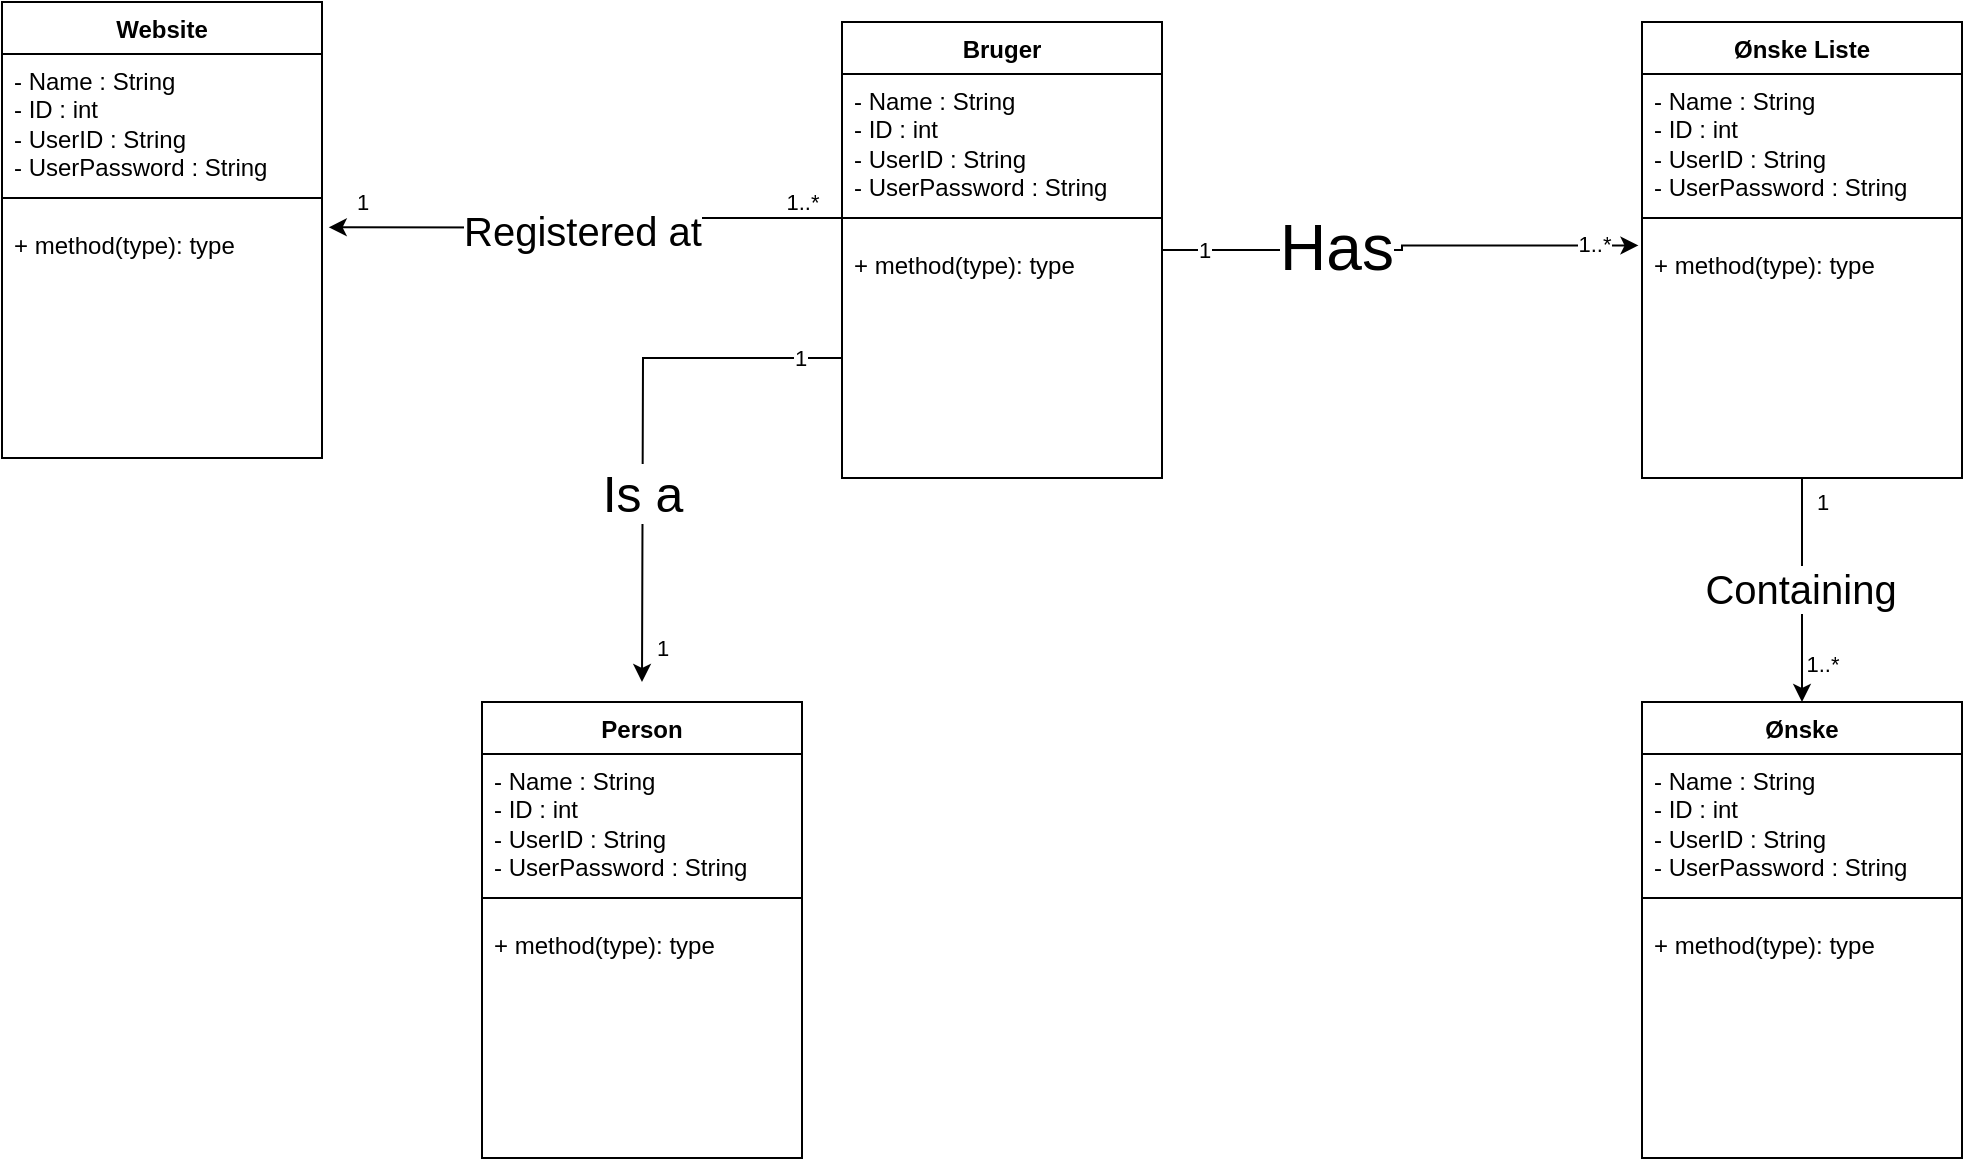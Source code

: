 <mxfile version="26.1.2">
  <diagram name="Page-1" id="8RiJp-hJh4GdUlBX8bcH">
    <mxGraphModel dx="2336" dy="813" grid="1" gridSize="10" guides="1" tooltips="1" connect="1" arrows="1" fold="1" page="1" pageScale="1" pageWidth="827" pageHeight="1169" math="0" shadow="0">
      <root>
        <mxCell id="0" />
        <mxCell id="1" parent="0" />
        <mxCell id="1Ee29xCgFdi1v9QcK5ku-13" style="edgeStyle=orthogonalEdgeStyle;rounded=0;orthogonalLoop=1;jettySize=auto;html=1;entryX=-0.011;entryY=0.031;entryDx=0;entryDy=0;entryPerimeter=0;" edge="1" parent="1" source="1Ee29xCgFdi1v9QcK5ku-1" target="1Ee29xCgFdi1v9QcK5ku-12">
          <mxGeometry relative="1" as="geometry" />
        </mxCell>
        <mxCell id="1Ee29xCgFdi1v9QcK5ku-14" value="&lt;font style=&quot;font-size: 32px;&quot;&gt;Has&lt;/font&gt;" style="edgeLabel;html=1;align=center;verticalAlign=middle;resizable=0;points=[];" vertex="1" connectable="0" parent="1Ee29xCgFdi1v9QcK5ku-13">
          <mxGeometry x="-0.277" y="1" relative="1" as="geometry">
            <mxPoint as="offset" />
          </mxGeometry>
        </mxCell>
        <mxCell id="1Ee29xCgFdi1v9QcK5ku-36" value="1" style="edgeLabel;html=1;align=center;verticalAlign=middle;resizable=0;points=[];" vertex="1" connectable="0" parent="1Ee29xCgFdi1v9QcK5ku-13">
          <mxGeometry x="-0.825" relative="1" as="geometry">
            <mxPoint as="offset" />
          </mxGeometry>
        </mxCell>
        <mxCell id="1Ee29xCgFdi1v9QcK5ku-37" value="1..*" style="edgeLabel;html=1;align=center;verticalAlign=middle;resizable=0;points=[];" vertex="1" connectable="0" parent="1Ee29xCgFdi1v9QcK5ku-13">
          <mxGeometry x="0.815" y="1" relative="1" as="geometry">
            <mxPoint as="offset" />
          </mxGeometry>
        </mxCell>
        <mxCell id="1Ee29xCgFdi1v9QcK5ku-1" value="Bruger" style="swimlane;fontStyle=1;align=center;verticalAlign=top;childLayout=stackLayout;horizontal=1;startSize=26;horizontalStack=0;resizeParent=1;resizeParentMax=0;resizeLast=0;collapsible=1;marginBottom=0;whiteSpace=wrap;html=1;" vertex="1" parent="1">
          <mxGeometry x="160" y="90" width="160" height="228" as="geometry" />
        </mxCell>
        <mxCell id="1Ee29xCgFdi1v9QcK5ku-2" value="- Name : String&lt;div&gt;- ID : int&lt;/div&gt;&lt;div&gt;- UserID : String&lt;/div&gt;&lt;div&gt;- UserPassword : String&lt;/div&gt;" style="text;strokeColor=none;fillColor=none;align=left;verticalAlign=top;spacingLeft=4;spacingRight=4;overflow=hidden;rotatable=0;points=[[0,0.5],[1,0.5]];portConstraint=eastwest;whiteSpace=wrap;html=1;" vertex="1" parent="1Ee29xCgFdi1v9QcK5ku-1">
          <mxGeometry y="26" width="160" height="62" as="geometry" />
        </mxCell>
        <mxCell id="1Ee29xCgFdi1v9QcK5ku-3" value="" style="line;strokeWidth=1;fillColor=none;align=left;verticalAlign=middle;spacingTop=-1;spacingLeft=3;spacingRight=3;rotatable=0;labelPosition=right;points=[];portConstraint=eastwest;strokeColor=inherit;" vertex="1" parent="1Ee29xCgFdi1v9QcK5ku-1">
          <mxGeometry y="88" width="160" height="20" as="geometry" />
        </mxCell>
        <mxCell id="1Ee29xCgFdi1v9QcK5ku-4" value="+ method(type): type" style="text;strokeColor=none;fillColor=none;align=left;verticalAlign=top;spacingLeft=4;spacingRight=4;overflow=hidden;rotatable=0;points=[[0,0.5],[1,0.5]];portConstraint=eastwest;whiteSpace=wrap;html=1;" vertex="1" parent="1Ee29xCgFdi1v9QcK5ku-1">
          <mxGeometry y="108" width="160" height="120" as="geometry" />
        </mxCell>
        <mxCell id="1Ee29xCgFdi1v9QcK5ku-5" value="Ønske" style="swimlane;fontStyle=1;align=center;verticalAlign=top;childLayout=stackLayout;horizontal=1;startSize=26;horizontalStack=0;resizeParent=1;resizeParentMax=0;resizeLast=0;collapsible=1;marginBottom=0;whiteSpace=wrap;html=1;" vertex="1" parent="1">
          <mxGeometry x="560" y="430" width="160" height="228" as="geometry" />
        </mxCell>
        <mxCell id="1Ee29xCgFdi1v9QcK5ku-6" value="- Name : String&lt;div&gt;- ID : int&lt;/div&gt;&lt;div&gt;- UserID : String&lt;/div&gt;&lt;div&gt;- UserPassword : String&lt;/div&gt;" style="text;strokeColor=none;fillColor=none;align=left;verticalAlign=top;spacingLeft=4;spacingRight=4;overflow=hidden;rotatable=0;points=[[0,0.5],[1,0.5]];portConstraint=eastwest;whiteSpace=wrap;html=1;" vertex="1" parent="1Ee29xCgFdi1v9QcK5ku-5">
          <mxGeometry y="26" width="160" height="62" as="geometry" />
        </mxCell>
        <mxCell id="1Ee29xCgFdi1v9QcK5ku-7" value="" style="line;strokeWidth=1;fillColor=none;align=left;verticalAlign=middle;spacingTop=-1;spacingLeft=3;spacingRight=3;rotatable=0;labelPosition=right;points=[];portConstraint=eastwest;strokeColor=inherit;" vertex="1" parent="1Ee29xCgFdi1v9QcK5ku-5">
          <mxGeometry y="88" width="160" height="20" as="geometry" />
        </mxCell>
        <mxCell id="1Ee29xCgFdi1v9QcK5ku-8" value="+ method(type): type" style="text;strokeColor=none;fillColor=none;align=left;verticalAlign=top;spacingLeft=4;spacingRight=4;overflow=hidden;rotatable=0;points=[[0,0.5],[1,0.5]];portConstraint=eastwest;whiteSpace=wrap;html=1;" vertex="1" parent="1Ee29xCgFdi1v9QcK5ku-5">
          <mxGeometry y="108" width="160" height="120" as="geometry" />
        </mxCell>
        <mxCell id="1Ee29xCgFdi1v9QcK5ku-15" style="edgeStyle=orthogonalEdgeStyle;rounded=0;orthogonalLoop=1;jettySize=auto;html=1;entryX=0.5;entryY=0;entryDx=0;entryDy=0;" edge="1" parent="1" source="1Ee29xCgFdi1v9QcK5ku-9" target="1Ee29xCgFdi1v9QcK5ku-5">
          <mxGeometry relative="1" as="geometry" />
        </mxCell>
        <mxCell id="1Ee29xCgFdi1v9QcK5ku-16" value="&lt;font style=&quot;font-size: 20px;&quot;&gt;Containing&lt;/font&gt;" style="edgeLabel;html=1;align=center;verticalAlign=middle;resizable=0;points=[];" vertex="1" connectable="0" parent="1Ee29xCgFdi1v9QcK5ku-15">
          <mxGeometry x="-0.032" y="-1" relative="1" as="geometry">
            <mxPoint y="1" as="offset" />
          </mxGeometry>
        </mxCell>
        <mxCell id="1Ee29xCgFdi1v9QcK5ku-38" value="1" style="edgeLabel;html=1;align=center;verticalAlign=middle;resizable=0;points=[];" vertex="1" connectable="0" parent="1Ee29xCgFdi1v9QcK5ku-15">
          <mxGeometry x="-0.875" relative="1" as="geometry">
            <mxPoint x="10" y="5" as="offset" />
          </mxGeometry>
        </mxCell>
        <mxCell id="1Ee29xCgFdi1v9QcK5ku-40" value="1..*" style="edgeLabel;html=1;align=center;verticalAlign=middle;resizable=0;points=[];" vertex="1" connectable="0" parent="1Ee29xCgFdi1v9QcK5ku-15">
          <mxGeometry x="0.652" relative="1" as="geometry">
            <mxPoint x="10" as="offset" />
          </mxGeometry>
        </mxCell>
        <mxCell id="1Ee29xCgFdi1v9QcK5ku-9" value="Ønske Liste" style="swimlane;fontStyle=1;align=center;verticalAlign=top;childLayout=stackLayout;horizontal=1;startSize=26;horizontalStack=0;resizeParent=1;resizeParentMax=0;resizeLast=0;collapsible=1;marginBottom=0;whiteSpace=wrap;html=1;" vertex="1" parent="1">
          <mxGeometry x="560" y="90" width="160" height="228" as="geometry" />
        </mxCell>
        <mxCell id="1Ee29xCgFdi1v9QcK5ku-10" value="- Name : String&lt;div&gt;- ID : int&lt;/div&gt;&lt;div&gt;- UserID : String&lt;/div&gt;&lt;div&gt;- UserPassword : String&lt;/div&gt;" style="text;strokeColor=none;fillColor=none;align=left;verticalAlign=top;spacingLeft=4;spacingRight=4;overflow=hidden;rotatable=0;points=[[0,0.5],[1,0.5]];portConstraint=eastwest;whiteSpace=wrap;html=1;" vertex="1" parent="1Ee29xCgFdi1v9QcK5ku-9">
          <mxGeometry y="26" width="160" height="62" as="geometry" />
        </mxCell>
        <mxCell id="1Ee29xCgFdi1v9QcK5ku-11" value="" style="line;strokeWidth=1;fillColor=none;align=left;verticalAlign=middle;spacingTop=-1;spacingLeft=3;spacingRight=3;rotatable=0;labelPosition=right;points=[];portConstraint=eastwest;strokeColor=inherit;" vertex="1" parent="1Ee29xCgFdi1v9QcK5ku-9">
          <mxGeometry y="88" width="160" height="20" as="geometry" />
        </mxCell>
        <mxCell id="1Ee29xCgFdi1v9QcK5ku-12" value="+ method(type): type" style="text;strokeColor=none;fillColor=none;align=left;verticalAlign=top;spacingLeft=4;spacingRight=4;overflow=hidden;rotatable=0;points=[[0,0.5],[1,0.5]];portConstraint=eastwest;whiteSpace=wrap;html=1;" vertex="1" parent="1Ee29xCgFdi1v9QcK5ku-9">
          <mxGeometry y="108" width="160" height="120" as="geometry" />
        </mxCell>
        <mxCell id="1Ee29xCgFdi1v9QcK5ku-17" value="Website" style="swimlane;fontStyle=1;align=center;verticalAlign=top;childLayout=stackLayout;horizontal=1;startSize=26;horizontalStack=0;resizeParent=1;resizeParentMax=0;resizeLast=0;collapsible=1;marginBottom=0;whiteSpace=wrap;html=1;" vertex="1" parent="1">
          <mxGeometry x="-260" y="80" width="160" height="228" as="geometry" />
        </mxCell>
        <mxCell id="1Ee29xCgFdi1v9QcK5ku-18" value="- Name : String&lt;div&gt;- ID : int&lt;/div&gt;&lt;div&gt;- UserID : String&lt;/div&gt;&lt;div&gt;- UserPassword : String&lt;/div&gt;" style="text;strokeColor=none;fillColor=none;align=left;verticalAlign=top;spacingLeft=4;spacingRight=4;overflow=hidden;rotatable=0;points=[[0,0.5],[1,0.5]];portConstraint=eastwest;whiteSpace=wrap;html=1;" vertex="1" parent="1Ee29xCgFdi1v9QcK5ku-17">
          <mxGeometry y="26" width="160" height="62" as="geometry" />
        </mxCell>
        <mxCell id="1Ee29xCgFdi1v9QcK5ku-19" value="" style="line;strokeWidth=1;fillColor=none;align=left;verticalAlign=middle;spacingTop=-1;spacingLeft=3;spacingRight=3;rotatable=0;labelPosition=right;points=[];portConstraint=eastwest;strokeColor=inherit;" vertex="1" parent="1Ee29xCgFdi1v9QcK5ku-17">
          <mxGeometry y="88" width="160" height="20" as="geometry" />
        </mxCell>
        <mxCell id="1Ee29xCgFdi1v9QcK5ku-20" value="+ method(type): type" style="text;strokeColor=none;fillColor=none;align=left;verticalAlign=top;spacingLeft=4;spacingRight=4;overflow=hidden;rotatable=0;points=[[0,0.5],[1,0.5]];portConstraint=eastwest;whiteSpace=wrap;html=1;" vertex="1" parent="1Ee29xCgFdi1v9QcK5ku-17">
          <mxGeometry y="108" width="160" height="120" as="geometry" />
        </mxCell>
        <mxCell id="1Ee29xCgFdi1v9QcK5ku-23" style="edgeStyle=orthogonalEdgeStyle;rounded=0;orthogonalLoop=1;jettySize=auto;html=1;entryX=1.021;entryY=0.039;entryDx=0;entryDy=0;entryPerimeter=0;" edge="1" parent="1" source="1Ee29xCgFdi1v9QcK5ku-3" target="1Ee29xCgFdi1v9QcK5ku-20">
          <mxGeometry relative="1" as="geometry" />
        </mxCell>
        <mxCell id="1Ee29xCgFdi1v9QcK5ku-24" value="&lt;font style=&quot;font-size: 20px;&quot;&gt;Registered at&lt;/font&gt;" style="edgeLabel;html=1;align=center;verticalAlign=middle;resizable=0;points=[];" vertex="1" connectable="0" parent="1Ee29xCgFdi1v9QcK5ku-23">
          <mxGeometry x="0.03" y="1" relative="1" as="geometry">
            <mxPoint as="offset" />
          </mxGeometry>
        </mxCell>
        <mxCell id="1Ee29xCgFdi1v9QcK5ku-43" value="1..*" style="edgeLabel;html=1;align=center;verticalAlign=middle;resizable=0;points=[];" vertex="1" connectable="0" parent="1Ee29xCgFdi1v9QcK5ku-23">
          <mxGeometry x="-0.92" y="-1" relative="1" as="geometry">
            <mxPoint x="-10" y="-7" as="offset" />
          </mxGeometry>
        </mxCell>
        <mxCell id="1Ee29xCgFdi1v9QcK5ku-44" value="1" style="edgeLabel;html=1;align=center;verticalAlign=middle;resizable=0;points=[];" vertex="1" connectable="0" parent="1Ee29xCgFdi1v9QcK5ku-23">
          <mxGeometry x="0.774" relative="1" as="geometry">
            <mxPoint x="-13" y="-13" as="offset" />
          </mxGeometry>
        </mxCell>
        <mxCell id="1Ee29xCgFdi1v9QcK5ku-25" value="Person" style="swimlane;fontStyle=1;align=center;verticalAlign=top;childLayout=stackLayout;horizontal=1;startSize=26;horizontalStack=0;resizeParent=1;resizeParentMax=0;resizeLast=0;collapsible=1;marginBottom=0;whiteSpace=wrap;html=1;" vertex="1" parent="1">
          <mxGeometry x="-20" y="430" width="160" height="228" as="geometry" />
        </mxCell>
        <mxCell id="1Ee29xCgFdi1v9QcK5ku-26" value="- Name : String&lt;div&gt;- ID : int&lt;/div&gt;&lt;div&gt;- UserID : String&lt;/div&gt;&lt;div&gt;- UserPassword : String&lt;/div&gt;" style="text;strokeColor=none;fillColor=none;align=left;verticalAlign=top;spacingLeft=4;spacingRight=4;overflow=hidden;rotatable=0;points=[[0,0.5],[1,0.5]];portConstraint=eastwest;whiteSpace=wrap;html=1;" vertex="1" parent="1Ee29xCgFdi1v9QcK5ku-25">
          <mxGeometry y="26" width="160" height="62" as="geometry" />
        </mxCell>
        <mxCell id="1Ee29xCgFdi1v9QcK5ku-27" value="" style="line;strokeWidth=1;fillColor=none;align=left;verticalAlign=middle;spacingTop=-1;spacingLeft=3;spacingRight=3;rotatable=0;labelPosition=right;points=[];portConstraint=eastwest;strokeColor=inherit;" vertex="1" parent="1Ee29xCgFdi1v9QcK5ku-25">
          <mxGeometry y="88" width="160" height="20" as="geometry" />
        </mxCell>
        <mxCell id="1Ee29xCgFdi1v9QcK5ku-28" value="+ method(type): type" style="text;strokeColor=none;fillColor=none;align=left;verticalAlign=top;spacingLeft=4;spacingRight=4;overflow=hidden;rotatable=0;points=[[0,0.5],[1,0.5]];portConstraint=eastwest;whiteSpace=wrap;html=1;" vertex="1" parent="1Ee29xCgFdi1v9QcK5ku-25">
          <mxGeometry y="108" width="160" height="120" as="geometry" />
        </mxCell>
        <mxCell id="1Ee29xCgFdi1v9QcK5ku-29" style="edgeStyle=orthogonalEdgeStyle;rounded=0;orthogonalLoop=1;jettySize=auto;html=1;" edge="1" parent="1" source="1Ee29xCgFdi1v9QcK5ku-4">
          <mxGeometry relative="1" as="geometry">
            <mxPoint x="60" y="420" as="targetPoint" />
          </mxGeometry>
        </mxCell>
        <mxCell id="1Ee29xCgFdi1v9QcK5ku-30" value="&lt;font style=&quot;font-size: 25px;&quot;&gt;Is a&lt;/font&gt;" style="edgeLabel;html=1;align=center;verticalAlign=middle;resizable=0;points=[];" vertex="1" connectable="0" parent="1Ee29xCgFdi1v9QcK5ku-29">
          <mxGeometry x="0.275" relative="1" as="geometry">
            <mxPoint x="-1" as="offset" />
          </mxGeometry>
        </mxCell>
        <mxCell id="1Ee29xCgFdi1v9QcK5ku-41" value="1" style="edgeLabel;html=1;align=center;verticalAlign=middle;resizable=0;points=[];" vertex="1" connectable="0" parent="1Ee29xCgFdi1v9QcK5ku-29">
          <mxGeometry x="0.865" y="1" relative="1" as="geometry">
            <mxPoint x="9" as="offset" />
          </mxGeometry>
        </mxCell>
        <mxCell id="1Ee29xCgFdi1v9QcK5ku-42" value="1" style="edgeLabel;html=1;align=center;verticalAlign=middle;resizable=0;points=[];" vertex="1" connectable="0" parent="1Ee29xCgFdi1v9QcK5ku-29">
          <mxGeometry x="-0.841" relative="1" as="geometry">
            <mxPoint as="offset" />
          </mxGeometry>
        </mxCell>
      </root>
    </mxGraphModel>
  </diagram>
</mxfile>
